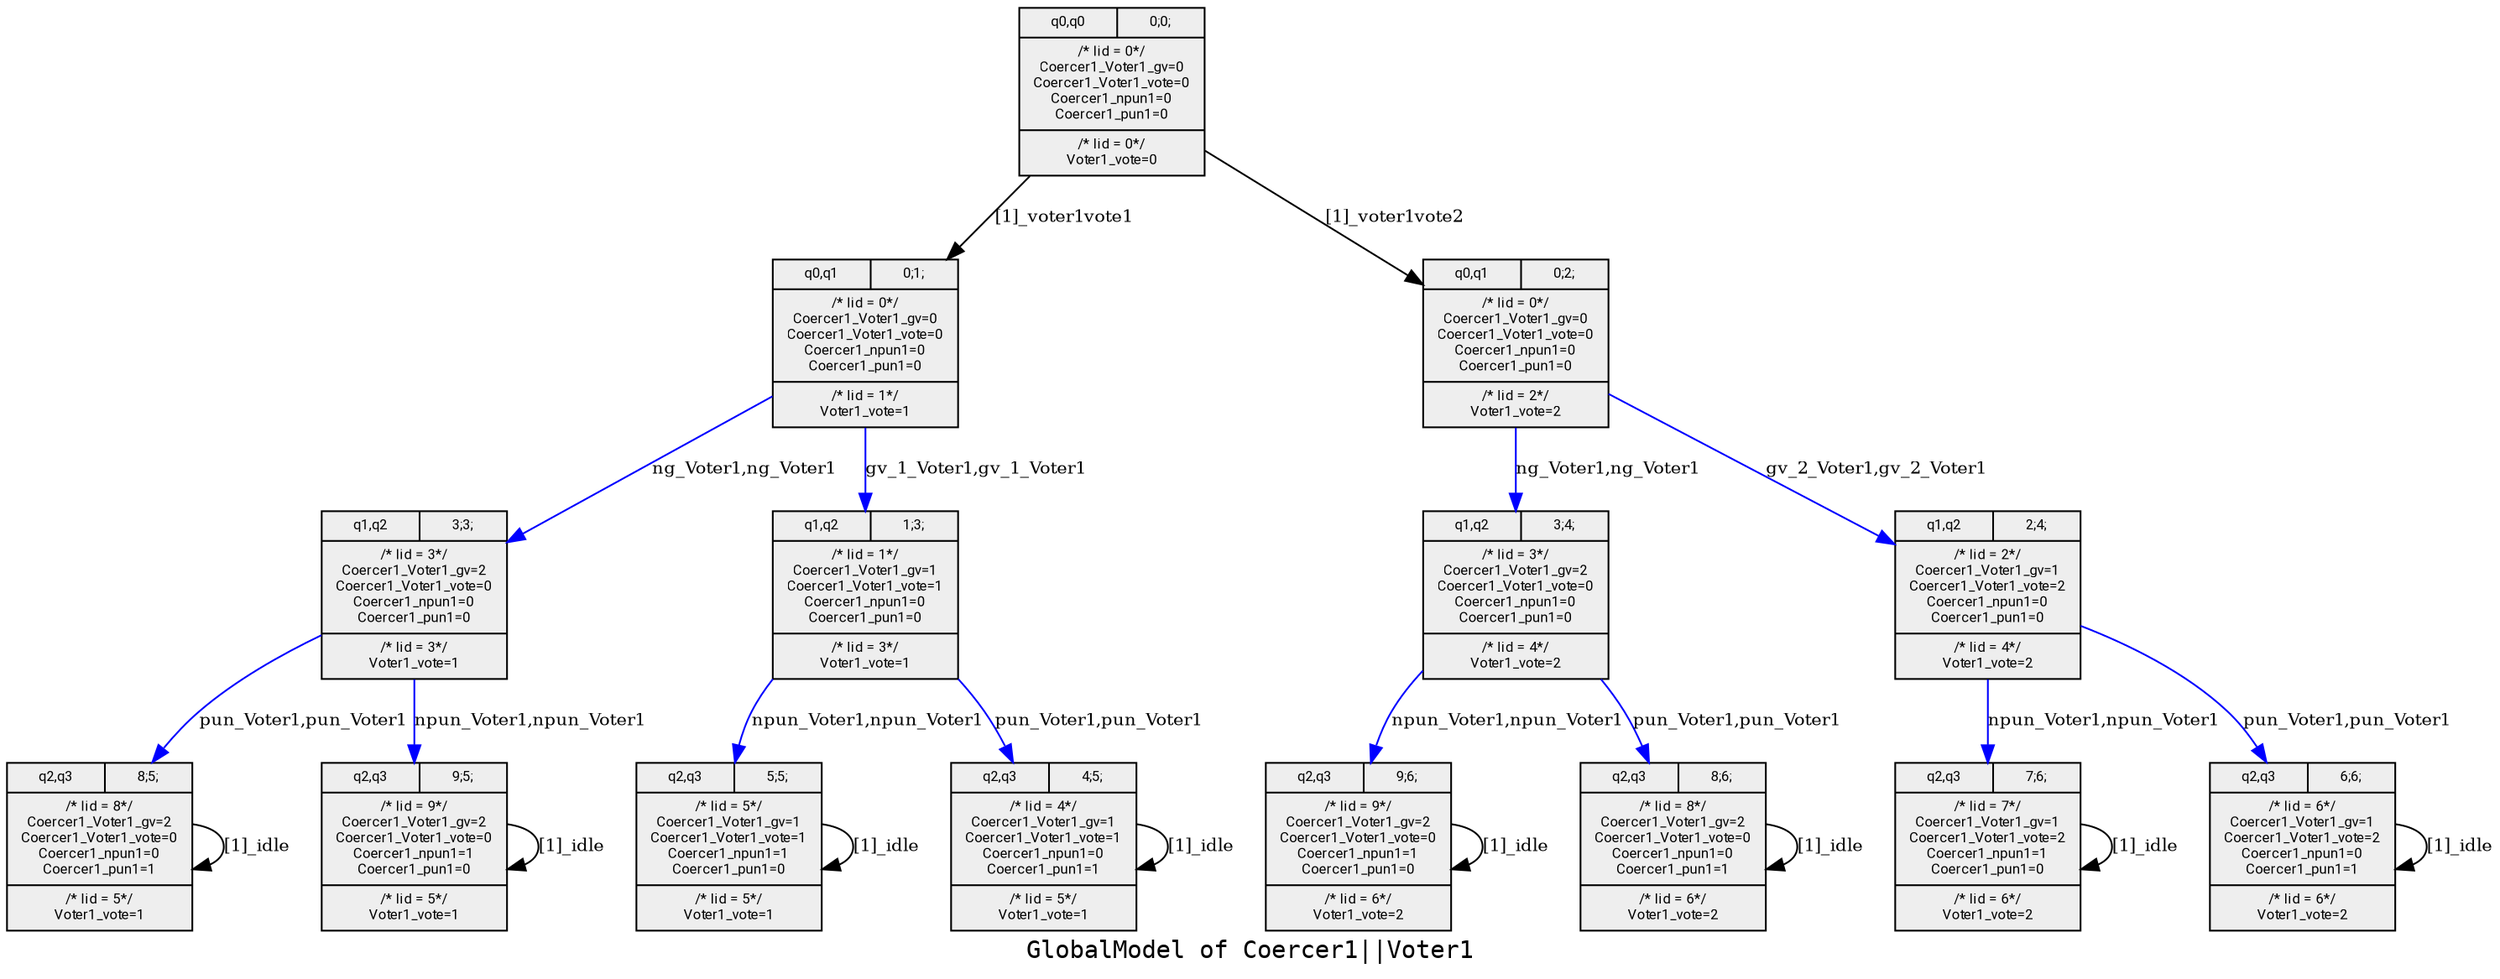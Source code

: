 digraph "Coercer1||Voter1"{
	label="GlobalModel of Coercer1||Voter1"
	edge[fontsize="10"]
	node [
		shape=circle,
		width=auto,
		color="black",
		fillcolor="#eeeeee",
		style="filled,solid",
		fontsize=8,
		fontname="Roboto"
	]
	fontname=Consolas
	layout=dot
	"0;0;"[label="{{q0,q0|0;0;}|{/* lid = 0*/\nCoercer1_Voter1_gv=0\nCoercer1_Voter1_vote=0\nCoercer1_npun1=0\nCoercer1_pun1=0}|{/* lid = 0*/\nVoter1_vote=0}}", shape="record"]
	"0;1;"[label="{{q0,q1|0;1;}|{/* lid = 0*/\nCoercer1_Voter1_gv=0\nCoercer1_Voter1_vote=0\nCoercer1_npun1=0\nCoercer1_pun1=0}|{/* lid = 1*/\nVoter1_vote=1}}", shape="record"]
	"0;2;"[label="{{q0,q1|0;2;}|{/* lid = 0*/\nCoercer1_Voter1_gv=0\nCoercer1_Voter1_vote=0\nCoercer1_npun1=0\nCoercer1_pun1=0}|{/* lid = 2*/\nVoter1_vote=2}}", shape="record"]
	"3;3;"[label="{{q1,q2|3;3;}|{/* lid = 3*/\nCoercer1_Voter1_gv=2\nCoercer1_Voter1_vote=0\nCoercer1_npun1=0\nCoercer1_pun1=0}|{/* lid = 3*/\nVoter1_vote=1}}", shape="record"]
	"1;3;"[label="{{q1,q2|1;3;}|{/* lid = 1*/\nCoercer1_Voter1_gv=1\nCoercer1_Voter1_vote=1\nCoercer1_npun1=0\nCoercer1_pun1=0}|{/* lid = 3*/\nVoter1_vote=1}}", shape="record"]
	"8;5;"[label="{{q2,q3|8;5;}|{/* lid = 8*/\nCoercer1_Voter1_gv=2\nCoercer1_Voter1_vote=0\nCoercer1_npun1=0\nCoercer1_pun1=1}|{/* lid = 5*/\nVoter1_vote=1}}", shape="record"]
	"9;5;"[label="{{q2,q3|9;5;}|{/* lid = 9*/\nCoercer1_Voter1_gv=2\nCoercer1_Voter1_vote=0\nCoercer1_npun1=1\nCoercer1_pun1=0}|{/* lid = 5*/\nVoter1_vote=1}}", shape="record"]
	"5;5;"[label="{{q2,q3|5;5;}|{/* lid = 5*/\nCoercer1_Voter1_gv=1\nCoercer1_Voter1_vote=1\nCoercer1_npun1=1\nCoercer1_pun1=0}|{/* lid = 5*/\nVoter1_vote=1}}", shape="record"]
	"4;5;"[label="{{q2,q3|4;5;}|{/* lid = 4*/\nCoercer1_Voter1_gv=1\nCoercer1_Voter1_vote=1\nCoercer1_npun1=0\nCoercer1_pun1=1}|{/* lid = 5*/\nVoter1_vote=1}}", shape="record"]
	"3;4;"[label="{{q1,q2|3;4;}|{/* lid = 3*/\nCoercer1_Voter1_gv=2\nCoercer1_Voter1_vote=0\nCoercer1_npun1=0\nCoercer1_pun1=0}|{/* lid = 4*/\nVoter1_vote=2}}", shape="record"]
	"2;4;"[label="{{q1,q2|2;4;}|{/* lid = 2*/\nCoercer1_Voter1_gv=1\nCoercer1_Voter1_vote=2\nCoercer1_npun1=0\nCoercer1_pun1=0}|{/* lid = 4*/\nVoter1_vote=2}}", shape="record"]
	"9;6;"[label="{{q2,q3|9;6;}|{/* lid = 9*/\nCoercer1_Voter1_gv=2\nCoercer1_Voter1_vote=0\nCoercer1_npun1=1\nCoercer1_pun1=0}|{/* lid = 6*/\nVoter1_vote=2}}", shape="record"]
	"8;6;"[label="{{q2,q3|8;6;}|{/* lid = 8*/\nCoercer1_Voter1_gv=2\nCoercer1_Voter1_vote=0\nCoercer1_npun1=0\nCoercer1_pun1=1}|{/* lid = 6*/\nVoter1_vote=2}}", shape="record"]
	"7;6;"[label="{{q2,q3|7;6;}|{/* lid = 7*/\nCoercer1_Voter1_gv=1\nCoercer1_Voter1_vote=2\nCoercer1_npun1=1\nCoercer1_pun1=0}|{/* lid = 6*/\nVoter1_vote=2}}", shape="record"]
	"6;6;"[label="{{q2,q3|6;6;}|{/* lid = 6*/\nCoercer1_Voter1_gv=1\nCoercer1_Voter1_vote=2\nCoercer1_npun1=0\nCoercer1_pun1=1}|{/* lid = 6*/\nVoter1_vote=2}}", shape="record"]
	"0;0;"->"0;1;"[label="[1]_voter1vote1"]
	"0;0;"->"0;2;"[label="[1]_voter1vote2"]
	"0;1;"->"3;3;"[label="ng_Voter1,ng_Voter1", color="blue"]
	"0;1;"->"1;3;"[label="gv_1_Voter1,gv_1_Voter1", color="blue"]
	"0;2;"->"3;4;"[label="ng_Voter1,ng_Voter1", color="blue"]
	"0;2;"->"2;4;"[label="gv_2_Voter1,gv_2_Voter1", color="blue"]
	"3;3;"->"8;5;"[label="pun_Voter1,pun_Voter1", color="blue"]
	"3;3;"->"9;5;"[label="npun_Voter1,npun_Voter1", color="blue"]
	"1;3;"->"5;5;"[label="npun_Voter1,npun_Voter1", color="blue"]
	"1;3;"->"4;5;"[label="pun_Voter1,pun_Voter1", color="blue"]
	"8;5;"->"8;5;"[label="[1]_idle"]
	"9;5;"->"9;5;"[label="[1]_idle"]
	"5;5;"->"5;5;"[label="[1]_idle"]
	"4;5;"->"4;5;"[label="[1]_idle"]
	"3;4;"->"9;6;"[label="npun_Voter1,npun_Voter1", color="blue"]
	"3;4;"->"8;6;"[label="pun_Voter1,pun_Voter1", color="blue"]
	"2;4;"->"7;6;"[label="npun_Voter1,npun_Voter1", color="blue"]
	"2;4;"->"6;6;"[label="pun_Voter1,pun_Voter1", color="blue"]
	"9;6;"->"9;6;"[label="[1]_idle"]
	"8;6;"->"8;6;"[label="[1]_idle"]
	"7;6;"->"7;6;"[label="[1]_idle"]
	"6;6;"->"6;6;"[label="[1]_idle"]
}